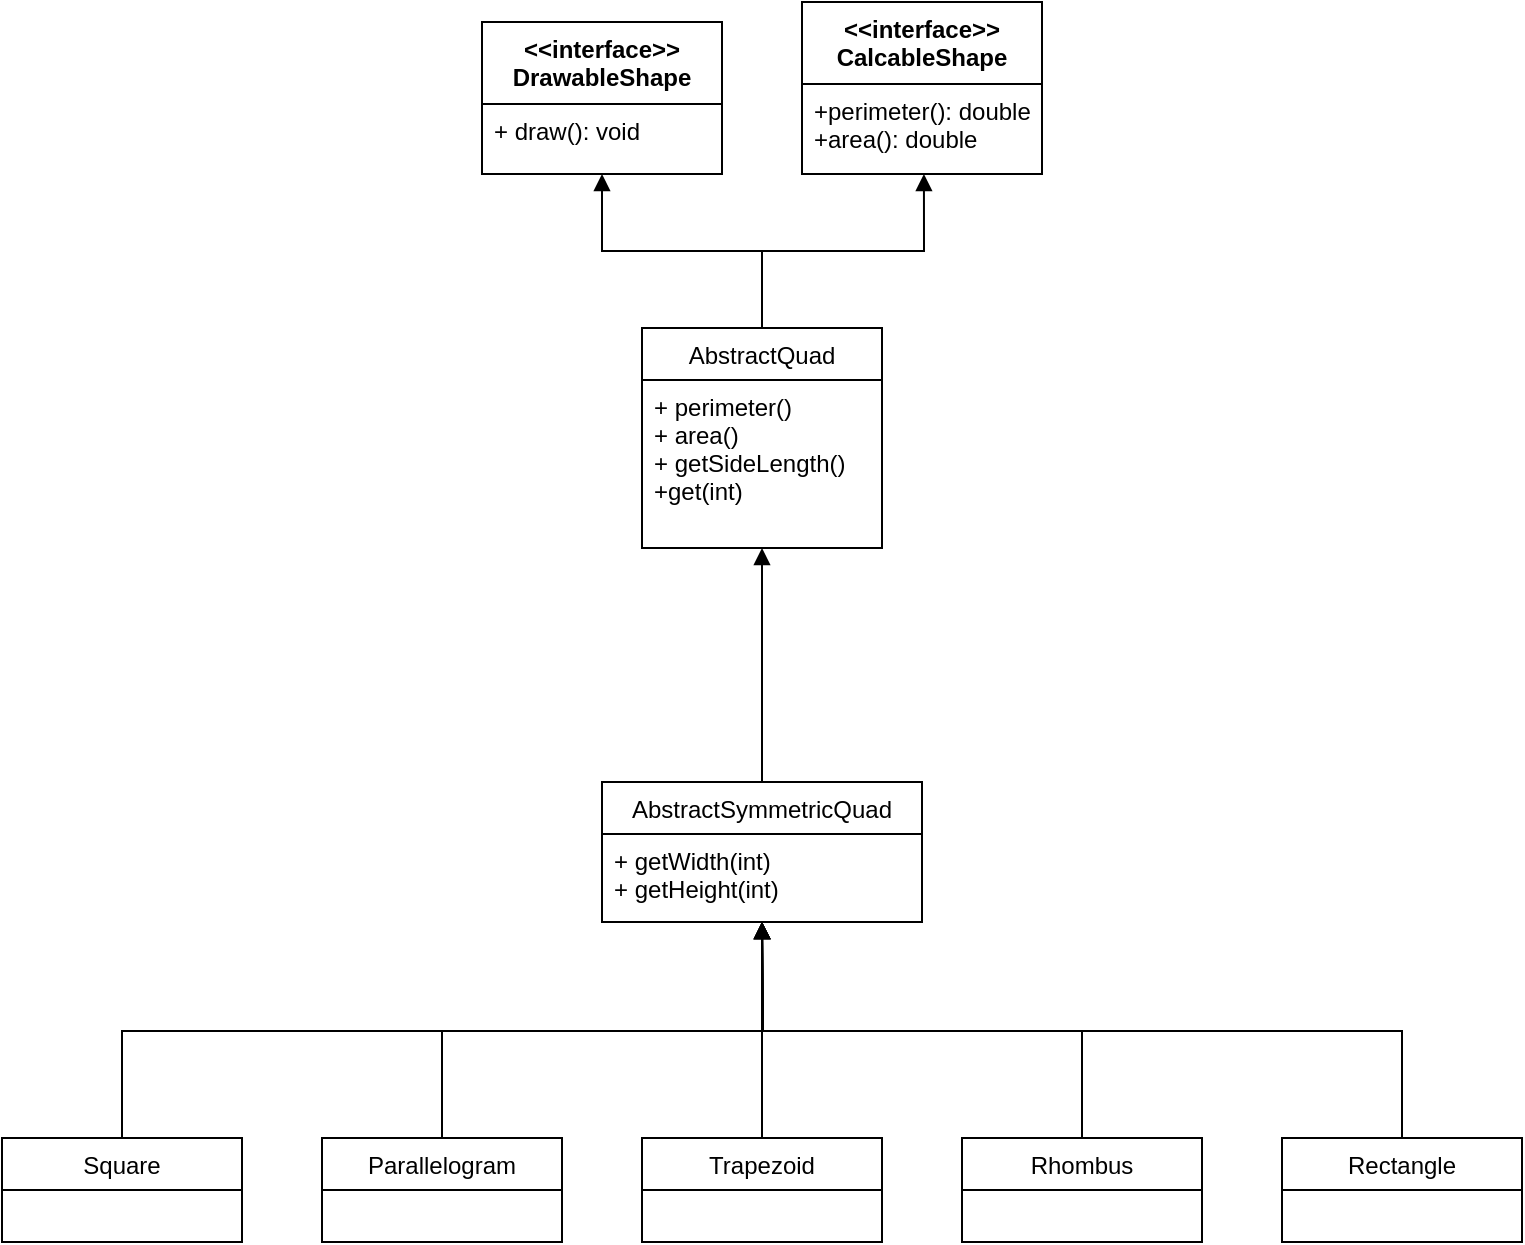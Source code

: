 <mxfile version="12.1.3" type="github" pages="1">
  <diagram id="oT418DXnQhPOhI65B8Mf" name="UML">
    <mxGraphModel dx="1168" dy="750" grid="1" gridSize="10" guides="1" tooltips="1" connect="1" arrows="1" fold="1" page="1" pageScale="1" pageWidth="850" pageHeight="1100" math="0" shadow="0">
      <root>
        <mxCell id="0"/>
        <mxCell id="1" parent="0"/>
        <mxCell id="nD9XnW8ejQSP5rpcwGHg-1" value="&lt;&lt;interface&gt;&gt;&#xa;DrawableShape" style="swimlane;fontStyle=1;align=center;verticalAlign=top;childLayout=stackLayout;horizontal=1;startSize=41;horizontalStack=0;resizeParent=1;resizeParentMax=0;resizeLast=0;collapsible=1;marginBottom=0;" vertex="1" parent="1">
          <mxGeometry x="280" y="30" width="120" height="76" as="geometry"/>
        </mxCell>
        <mxCell id="nD9XnW8ejQSP5rpcwGHg-4" value="+ draw(): void&#xa;" style="text;strokeColor=none;fillColor=none;align=left;verticalAlign=top;spacingLeft=4;spacingRight=4;overflow=hidden;rotatable=0;points=[[0,0.5],[1,0.5]];portConstraint=eastwest;" vertex="1" parent="nD9XnW8ejQSP5rpcwGHg-1">
          <mxGeometry y="41" width="120" height="35" as="geometry"/>
        </mxCell>
        <mxCell id="nD9XnW8ejQSP5rpcwGHg-52" style="edgeStyle=orthogonalEdgeStyle;rounded=0;orthogonalLoop=1;jettySize=auto;html=1;exitX=0.5;exitY=0;exitDx=0;exitDy=0;entryX=0.5;entryY=1;entryDx=0;entryDy=0;endArrow=block;endFill=1;strokeWidth=1;" edge="1" parent="1" source="nD9XnW8ejQSP5rpcwGHg-9" target="nD9XnW8ejQSP5rpcwGHg-1">
          <mxGeometry relative="1" as="geometry"/>
        </mxCell>
        <mxCell id="nD9XnW8ejQSP5rpcwGHg-53" style="edgeStyle=orthogonalEdgeStyle;rounded=0;orthogonalLoop=1;jettySize=auto;html=1;exitX=0.5;exitY=0;exitDx=0;exitDy=0;entryX=0.508;entryY=1;entryDx=0;entryDy=0;entryPerimeter=0;endArrow=block;endFill=1;strokeWidth=1;" edge="1" parent="1" source="nD9XnW8ejQSP5rpcwGHg-9" target="nD9XnW8ejQSP5rpcwGHg-50">
          <mxGeometry relative="1" as="geometry"/>
        </mxCell>
        <mxCell id="nD9XnW8ejQSP5rpcwGHg-9" value="AbstractQuad" style="swimlane;fontStyle=0;childLayout=stackLayout;horizontal=1;startSize=26;fillColor=none;horizontalStack=0;resizeParent=1;resizeParentMax=0;resizeLast=0;collapsible=1;marginBottom=0;" vertex="1" parent="1">
          <mxGeometry x="360" y="183" width="120" height="110" as="geometry"/>
        </mxCell>
        <mxCell id="nD9XnW8ejQSP5rpcwGHg-56" value="+ perimeter()&#xa;+ area()&#xa;+ getSideLength()&#xa;+get(int)" style="text;strokeColor=none;fillColor=none;align=left;verticalAlign=top;spacingLeft=4;spacingRight=4;overflow=hidden;rotatable=0;points=[[0,0.5],[1,0.5]];portConstraint=eastwest;" vertex="1" parent="nD9XnW8ejQSP5rpcwGHg-9">
          <mxGeometry y="26" width="120" height="84" as="geometry"/>
        </mxCell>
        <mxCell id="nD9XnW8ejQSP5rpcwGHg-54" style="edgeStyle=orthogonalEdgeStyle;rounded=0;orthogonalLoop=1;jettySize=auto;html=1;exitX=0.5;exitY=0;exitDx=0;exitDy=0;endArrow=block;endFill=1;strokeWidth=1;" edge="1" parent="1" source="nD9XnW8ejQSP5rpcwGHg-14">
          <mxGeometry relative="1" as="geometry">
            <mxPoint x="420" y="480" as="targetPoint"/>
          </mxGeometry>
        </mxCell>
        <mxCell id="nD9XnW8ejQSP5rpcwGHg-14" value="Square" style="swimlane;fontStyle=0;childLayout=stackLayout;horizontal=1;startSize=26;fillColor=none;horizontalStack=0;resizeParent=1;resizeParentMax=0;resizeLast=0;collapsible=1;marginBottom=0;" vertex="1" parent="1">
          <mxGeometry x="40" y="588" width="120" height="52" as="geometry">
            <mxRectangle x="40" y="320" width="70" height="26" as="alternateBounds"/>
          </mxGeometry>
        </mxCell>
        <mxCell id="nD9XnW8ejQSP5rpcwGHg-40" style="edgeStyle=orthogonalEdgeStyle;rounded=0;orthogonalLoop=1;jettySize=auto;html=1;exitX=0.5;exitY=0;exitDx=0;exitDy=0;entryX=0.5;entryY=1;entryDx=0;entryDy=0;endArrow=block;endFill=1;strokeWidth=1;" edge="1" parent="1" source="nD9XnW8ejQSP5rpcwGHg-15">
          <mxGeometry relative="1" as="geometry">
            <mxPoint x="420" y="480" as="targetPoint"/>
          </mxGeometry>
        </mxCell>
        <mxCell id="nD9XnW8ejQSP5rpcwGHg-15" value="Parallelogram" style="swimlane;fontStyle=0;childLayout=stackLayout;horizontal=1;startSize=26;fillColor=none;horizontalStack=0;resizeParent=1;resizeParentMax=0;resizeLast=0;collapsible=1;marginBottom=0;" vertex="1" parent="1">
          <mxGeometry x="200" y="588" width="120" height="52" as="geometry"/>
        </mxCell>
        <mxCell id="nD9XnW8ejQSP5rpcwGHg-42" style="edgeStyle=orthogonalEdgeStyle;rounded=0;orthogonalLoop=1;jettySize=auto;html=1;exitX=0.5;exitY=0;exitDx=0;exitDy=0;entryX=0.5;entryY=1;entryDx=0;entryDy=0;endArrow=block;endFill=1;strokeWidth=1;" edge="1" parent="1" source="nD9XnW8ejQSP5rpcwGHg-17">
          <mxGeometry relative="1" as="geometry">
            <mxPoint x="420" y="480" as="targetPoint"/>
          </mxGeometry>
        </mxCell>
        <mxCell id="nD9XnW8ejQSP5rpcwGHg-17" value="Trapezoid" style="swimlane;fontStyle=0;childLayout=stackLayout;horizontal=1;startSize=26;fillColor=none;horizontalStack=0;resizeParent=1;resizeParentMax=0;resizeLast=0;collapsible=1;marginBottom=0;" vertex="1" parent="1">
          <mxGeometry x="360" y="588" width="120" height="52" as="geometry"/>
        </mxCell>
        <mxCell id="nD9XnW8ejQSP5rpcwGHg-44" style="edgeStyle=orthogonalEdgeStyle;rounded=0;orthogonalLoop=1;jettySize=auto;html=1;exitX=0.5;exitY=0;exitDx=0;exitDy=0;entryX=0.5;entryY=1;entryDx=0;entryDy=0;endArrow=block;endFill=1;strokeWidth=1;" edge="1" parent="1" source="nD9XnW8ejQSP5rpcwGHg-18">
          <mxGeometry relative="1" as="geometry">
            <mxPoint x="420" y="480" as="targetPoint"/>
          </mxGeometry>
        </mxCell>
        <mxCell id="nD9XnW8ejQSP5rpcwGHg-18" value="Rhombus" style="swimlane;fontStyle=0;childLayout=stackLayout;horizontal=1;startSize=26;fillColor=none;horizontalStack=0;resizeParent=1;resizeParentMax=0;resizeLast=0;collapsible=1;marginBottom=0;" vertex="1" parent="1">
          <mxGeometry x="520" y="588" width="120" height="52" as="geometry"/>
        </mxCell>
        <mxCell id="nD9XnW8ejQSP5rpcwGHg-46" style="edgeStyle=orthogonalEdgeStyle;rounded=0;orthogonalLoop=1;jettySize=auto;html=1;exitX=0.5;exitY=0;exitDx=0;exitDy=0;entryX=0.5;entryY=1;entryDx=0;entryDy=0;endArrow=block;endFill=1;strokeWidth=1;" edge="1" parent="1" source="nD9XnW8ejQSP5rpcwGHg-19">
          <mxGeometry relative="1" as="geometry">
            <mxPoint x="420" y="480" as="targetPoint"/>
          </mxGeometry>
        </mxCell>
        <mxCell id="nD9XnW8ejQSP5rpcwGHg-19" value="Rectangle" style="swimlane;fontStyle=0;childLayout=stackLayout;horizontal=1;startSize=26;fillColor=none;horizontalStack=0;resizeParent=1;resizeParentMax=0;resizeLast=0;collapsible=1;marginBottom=0;" vertex="1" parent="1">
          <mxGeometry x="680" y="588" width="120" height="52" as="geometry"/>
        </mxCell>
        <mxCell id="nD9XnW8ejQSP5rpcwGHg-47" value="&lt;&lt;interface&gt;&gt;&#xa;CalcableShape" style="swimlane;fontStyle=1;align=center;verticalAlign=top;childLayout=stackLayout;horizontal=1;startSize=41;horizontalStack=0;resizeParent=1;resizeParentMax=0;resizeLast=0;collapsible=1;marginBottom=0;" vertex="1" parent="1">
          <mxGeometry x="440" y="20" width="120" height="86" as="geometry"/>
        </mxCell>
        <mxCell id="nD9XnW8ejQSP5rpcwGHg-50" value="+perimeter(): double&#xa;+area(): double&#xa;" style="text;strokeColor=none;fillColor=none;align=left;verticalAlign=top;spacingLeft=4;spacingRight=4;overflow=hidden;rotatable=0;points=[[0,0.5],[1,0.5]];portConstraint=eastwest;" vertex="1" parent="nD9XnW8ejQSP5rpcwGHg-47">
          <mxGeometry y="41" width="120" height="45" as="geometry"/>
        </mxCell>
        <mxCell id="nD9XnW8ejQSP5rpcwGHg-61" style="edgeStyle=orthogonalEdgeStyle;rounded=0;orthogonalLoop=1;jettySize=auto;html=1;exitX=0.5;exitY=0;exitDx=0;exitDy=0;entryX=0.5;entryY=1;entryDx=0;entryDy=0;entryPerimeter=0;endArrow=block;endFill=1;strokeWidth=1;" edge="1" parent="1" source="nD9XnW8ejQSP5rpcwGHg-57" target="nD9XnW8ejQSP5rpcwGHg-56">
          <mxGeometry relative="1" as="geometry"/>
        </mxCell>
        <mxCell id="nD9XnW8ejQSP5rpcwGHg-57" value="AbstractSymmetricQuad" style="swimlane;fontStyle=0;childLayout=stackLayout;horizontal=1;startSize=26;fillColor=none;horizontalStack=0;resizeParent=1;resizeParentMax=0;resizeLast=0;collapsible=1;marginBottom=0;" vertex="1" parent="1">
          <mxGeometry x="340" y="410" width="160" height="70" as="geometry"/>
        </mxCell>
        <mxCell id="nD9XnW8ejQSP5rpcwGHg-58" value="+ getWidth(int)&#xa;+ getHeight(int)" style="text;strokeColor=none;fillColor=none;align=left;verticalAlign=top;spacingLeft=4;spacingRight=4;overflow=hidden;rotatable=0;points=[[0,0.5],[1,0.5]];portConstraint=eastwest;" vertex="1" parent="nD9XnW8ejQSP5rpcwGHg-57">
          <mxGeometry y="26" width="160" height="44" as="geometry"/>
        </mxCell>
      </root>
    </mxGraphModel>
  </diagram>
</mxfile>
